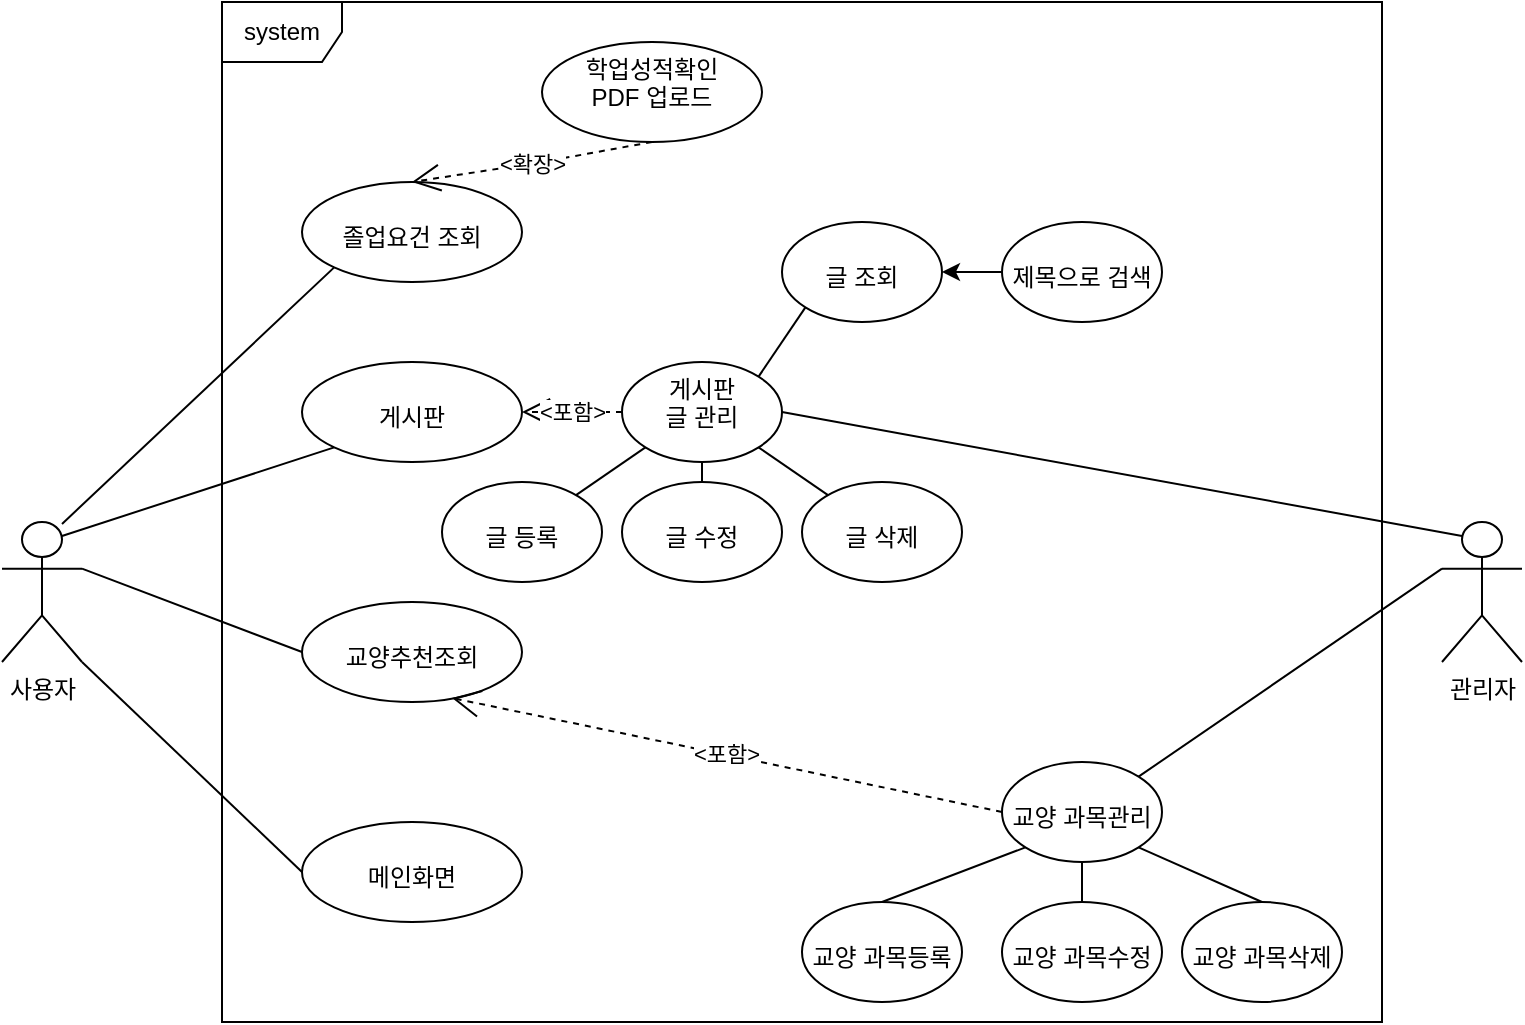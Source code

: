 <mxfile version="17.5.0" type="device"><diagram id="RCDeMw8hcTPxzPdgTysE" name="Page-1"><mxGraphModel dx="1422" dy="786" grid="1" gridSize="10" guides="1" tooltips="1" connect="1" arrows="1" fold="1" page="1" pageScale="1" pageWidth="827" pageHeight="1169" math="0" shadow="0"><root><mxCell id="0"/><mxCell id="1" parent="0"/><mxCell id="GqIvKBQ46MMJwySQH0px-18" value="system" style="shape=umlFrame;whiteSpace=wrap;html=1;" vertex="1" parent="1"><mxGeometry x="160" y="80" width="580" height="510" as="geometry"/></mxCell><mxCell id="GqIvKBQ46MMJwySQH0px-1" value="사용자&lt;br&gt;" style="shape=umlActor;verticalLabelPosition=bottom;verticalAlign=top;html=1;fontStyle=0;direction=east;flipH=0;flipV=0;" vertex="1" parent="1"><mxGeometry x="50" y="340" width="40" height="70" as="geometry"/></mxCell><mxCell id="GqIvKBQ46MMJwySQH0px-12" value="&lt;br&gt;졸업요건 조회" style="ellipse;whiteSpace=wrap;html=1;verticalAlign=top;fontStyle=0;" vertex="1" parent="1"><mxGeometry x="200" y="170" width="110" height="50" as="geometry"/></mxCell><mxCell id="GqIvKBQ46MMJwySQH0px-28" value="&lt;br&gt;게시판" style="ellipse;whiteSpace=wrap;html=1;verticalAlign=top;fontStyle=0;" vertex="1" parent="1"><mxGeometry x="200" y="260" width="110" height="50" as="geometry"/></mxCell><mxCell id="GqIvKBQ46MMJwySQH0px-29" value="&lt;br&gt;교양추천조회" style="ellipse;whiteSpace=wrap;html=1;verticalAlign=top;fontStyle=0;" vertex="1" parent="1"><mxGeometry x="200" y="380" width="110" height="50" as="geometry"/></mxCell><mxCell id="GqIvKBQ46MMJwySQH0px-30" value="&lt;br&gt;메인화면" style="ellipse;whiteSpace=wrap;html=1;verticalAlign=top;fontStyle=0;" vertex="1" parent="1"><mxGeometry x="200" y="490" width="110" height="50" as="geometry"/></mxCell><mxCell id="GqIvKBQ46MMJwySQH0px-37" value="" style="endArrow=none;html=1;rounded=0;exitX=0.75;exitY=0.014;exitDx=0;exitDy=0;exitPerimeter=0;entryX=0;entryY=1;entryDx=0;entryDy=0;" edge="1" parent="1" source="GqIvKBQ46MMJwySQH0px-1" target="GqIvKBQ46MMJwySQH0px-12"><mxGeometry width="50" height="50" relative="1" as="geometry"><mxPoint x="90" y="330" as="sourcePoint"/><mxPoint x="140" y="280" as="targetPoint"/></mxGeometry></mxCell><mxCell id="GqIvKBQ46MMJwySQH0px-38" value="" style="endArrow=none;html=1;rounded=0;entryX=0;entryY=1;entryDx=0;entryDy=0;exitX=0.75;exitY=0.1;exitDx=0;exitDy=0;exitPerimeter=0;" edge="1" parent="1" source="GqIvKBQ46MMJwySQH0px-1" target="GqIvKBQ46MMJwySQH0px-28"><mxGeometry width="50" height="50" relative="1" as="geometry"><mxPoint x="140" y="380" as="sourcePoint"/><mxPoint x="190" y="330" as="targetPoint"/></mxGeometry></mxCell><mxCell id="GqIvKBQ46MMJwySQH0px-39" value="" style="endArrow=none;html=1;rounded=0;exitX=1;exitY=0.333;exitDx=0;exitDy=0;exitPerimeter=0;entryX=0;entryY=0.5;entryDx=0;entryDy=0;" edge="1" parent="1" source="GqIvKBQ46MMJwySQH0px-1" target="GqIvKBQ46MMJwySQH0px-29"><mxGeometry width="50" height="50" relative="1" as="geometry"><mxPoint x="130" y="410" as="sourcePoint"/><mxPoint x="180" y="360" as="targetPoint"/></mxGeometry></mxCell><mxCell id="GqIvKBQ46MMJwySQH0px-40" value="" style="endArrow=none;html=1;rounded=0;exitX=1;exitY=1;exitDx=0;exitDy=0;exitPerimeter=0;entryX=0;entryY=0.5;entryDx=0;entryDy=0;" edge="1" parent="1" source="GqIvKBQ46MMJwySQH0px-1" target="GqIvKBQ46MMJwySQH0px-30"><mxGeometry width="50" height="50" relative="1" as="geometry"><mxPoint x="90" y="520" as="sourcePoint"/><mxPoint x="140" y="470" as="targetPoint"/></mxGeometry></mxCell><mxCell id="GqIvKBQ46MMJwySQH0px-42" value="학업성적확인 &lt;br&gt;PDF 업로드" style="ellipse;whiteSpace=wrap;html=1;verticalAlign=top;fontStyle=0;" vertex="1" parent="1"><mxGeometry x="320" y="100" width="110" height="50" as="geometry"/></mxCell><mxCell id="GqIvKBQ46MMJwySQH0px-43" value="&amp;lt;확장&amp;gt;" style="endArrow=open;endSize=12;dashed=1;html=1;rounded=0;exitX=0.5;exitY=1;exitDx=0;exitDy=0;entryX=0.5;entryY=0;entryDx=0;entryDy=0;" edge="1" parent="1" source="GqIvKBQ46MMJwySQH0px-42" target="GqIvKBQ46MMJwySQH0px-12"><mxGeometry width="160" relative="1" as="geometry"><mxPoint x="380" y="230" as="sourcePoint"/><mxPoint x="540" y="230" as="targetPoint"/><Array as="points"><mxPoint x="320" y="160"/></Array></mxGeometry></mxCell><mxCell id="GqIvKBQ46MMJwySQH0px-45" value="관리자&lt;br&gt;" style="shape=umlActor;verticalLabelPosition=bottom;verticalAlign=top;html=1;fontStyle=0;direction=east;flipH=0;flipV=0;" vertex="1" parent="1"><mxGeometry x="770" y="340" width="40" height="70" as="geometry"/></mxCell><mxCell id="GqIvKBQ46MMJwySQH0px-46" value="&lt;br&gt;교양 과목관리" style="ellipse;whiteSpace=wrap;html=1;verticalAlign=top;fontStyle=0;" vertex="1" parent="1"><mxGeometry x="550" y="460" width="80" height="50" as="geometry"/></mxCell><mxCell id="GqIvKBQ46MMJwySQH0px-47" value="&lt;br&gt;교양 과목삭제" style="ellipse;whiteSpace=wrap;html=1;verticalAlign=top;fontStyle=0;" vertex="1" parent="1"><mxGeometry x="640" y="530" width="80" height="50" as="geometry"/></mxCell><mxCell id="GqIvKBQ46MMJwySQH0px-48" value="&lt;br&gt;교양 과목수정" style="ellipse;whiteSpace=wrap;html=1;verticalAlign=top;fontStyle=0;" vertex="1" parent="1"><mxGeometry x="550" y="530" width="80" height="50" as="geometry"/></mxCell><mxCell id="GqIvKBQ46MMJwySQH0px-49" value="&lt;br&gt;교양 과목등록" style="ellipse;whiteSpace=wrap;html=1;verticalAlign=top;fontStyle=0;" vertex="1" parent="1"><mxGeometry x="450" y="530" width="80" height="50" as="geometry"/></mxCell><mxCell id="GqIvKBQ46MMJwySQH0px-50" value="" style="endArrow=none;html=1;rounded=0;exitX=0.5;exitY=0;exitDx=0;exitDy=0;entryX=0;entryY=1;entryDx=0;entryDy=0;" edge="1" parent="1" source="GqIvKBQ46MMJwySQH0px-49" target="GqIvKBQ46MMJwySQH0px-46"><mxGeometry width="50" height="50" relative="1" as="geometry"><mxPoint x="490" y="620" as="sourcePoint"/><mxPoint x="600" y="725" as="targetPoint"/></mxGeometry></mxCell><mxCell id="GqIvKBQ46MMJwySQH0px-51" value="" style="endArrow=none;html=1;rounded=0;exitX=0.5;exitY=0;exitDx=0;exitDy=0;entryX=0.5;entryY=1;entryDx=0;entryDy=0;" edge="1" parent="1" source="GqIvKBQ46MMJwySQH0px-48" target="GqIvKBQ46MMJwySQH0px-46"><mxGeometry width="50" height="50" relative="1" as="geometry"><mxPoint x="508.284" y="547.322" as="sourcePoint"/><mxPoint x="541.716" y="512.678" as="targetPoint"/></mxGeometry></mxCell><mxCell id="GqIvKBQ46MMJwySQH0px-52" value="" style="endArrow=none;html=1;rounded=0;exitX=0.5;exitY=0;exitDx=0;exitDy=0;entryX=1;entryY=1;entryDx=0;entryDy=0;" edge="1" parent="1" source="GqIvKBQ46MMJwySQH0px-47" target="GqIvKBQ46MMJwySQH0px-46"><mxGeometry width="50" height="50" relative="1" as="geometry"><mxPoint x="508.284" y="547.322" as="sourcePoint"/><mxPoint x="541.716" y="512.678" as="targetPoint"/></mxGeometry></mxCell><mxCell id="GqIvKBQ46MMJwySQH0px-53" value="&amp;lt;포함&amp;gt;" style="endArrow=open;endSize=12;dashed=1;html=1;rounded=0;exitX=0;exitY=0.5;exitDx=0;exitDy=0;entryX=0.682;entryY=0.96;entryDx=0;entryDy=0;entryPerimeter=0;" edge="1" parent="1" source="GqIvKBQ46MMJwySQH0px-46" target="GqIvKBQ46MMJwySQH0px-29"><mxGeometry width="160" relative="1" as="geometry"><mxPoint x="310" y="420" as="sourcePoint"/><mxPoint x="470" y="420" as="targetPoint"/></mxGeometry></mxCell><mxCell id="GqIvKBQ46MMJwySQH0px-54" value="" style="endArrow=none;html=1;rounded=0;exitX=1;exitY=0;exitDx=0;exitDy=0;entryX=0;entryY=0.333;entryDx=0;entryDy=0;entryPerimeter=0;" edge="1" parent="1" source="GqIvKBQ46MMJwySQH0px-46" target="GqIvKBQ46MMJwySQH0px-45"><mxGeometry width="50" height="50" relative="1" as="geometry"><mxPoint x="530" y="418.3" as="sourcePoint"/><mxPoint x="666.109" y="289.998" as="targetPoint"/></mxGeometry></mxCell><mxCell id="GqIvKBQ46MMJwySQH0px-55" value="게시판 &lt;br&gt;글 관리" style="ellipse;whiteSpace=wrap;html=1;verticalAlign=top;fontStyle=0;" vertex="1" parent="1"><mxGeometry x="360" y="260" width="80" height="50" as="geometry"/></mxCell><mxCell id="GqIvKBQ46MMJwySQH0px-56" value="&amp;lt;포함&amp;gt;" style="endArrow=open;endSize=12;dashed=1;html=1;rounded=0;entryX=1;entryY=0.5;entryDx=0;entryDy=0;" edge="1" parent="1" source="GqIvKBQ46MMJwySQH0px-55" target="GqIvKBQ46MMJwySQH0px-28"><mxGeometry width="160" relative="1" as="geometry"><mxPoint x="544.98" y="387" as="sourcePoint"/><mxPoint x="270" y="330" as="targetPoint"/></mxGeometry></mxCell><mxCell id="GqIvKBQ46MMJwySQH0px-57" value="&lt;br&gt;글 등록" style="ellipse;whiteSpace=wrap;html=1;verticalAlign=top;fontStyle=0;" vertex="1" parent="1"><mxGeometry x="270" y="320" width="80" height="50" as="geometry"/></mxCell><mxCell id="GqIvKBQ46MMJwySQH0px-58" value="&lt;br&gt;글 삭제" style="ellipse;whiteSpace=wrap;html=1;verticalAlign=top;fontStyle=0;" vertex="1" parent="1"><mxGeometry x="450" y="320" width="80" height="50" as="geometry"/></mxCell><mxCell id="GqIvKBQ46MMJwySQH0px-59" value="&lt;br&gt;글 수정" style="ellipse;whiteSpace=wrap;html=1;verticalAlign=top;fontStyle=0;" vertex="1" parent="1"><mxGeometry x="360" y="320" width="80" height="50" as="geometry"/></mxCell><mxCell id="GqIvKBQ46MMJwySQH0px-60" value="" style="endArrow=none;html=1;rounded=0;entryX=1;entryY=1;entryDx=0;entryDy=0;" edge="1" parent="1" source="GqIvKBQ46MMJwySQH0px-58" target="GqIvKBQ46MMJwySQH0px-55"><mxGeometry width="50" height="50" relative="1" as="geometry"><mxPoint x="480.004" y="293.992" as="sourcePoint"/><mxPoint x="631.72" y="190.003" as="targetPoint"/></mxGeometry></mxCell><mxCell id="GqIvKBQ46MMJwySQH0px-62" value="" style="endArrow=none;html=1;rounded=0;entryX=0;entryY=1;entryDx=0;entryDy=0;" edge="1" parent="1" source="GqIvKBQ46MMJwySQH0px-57" target="GqIvKBQ46MMJwySQH0px-55"><mxGeometry width="50" height="50" relative="1" as="geometry"><mxPoint x="478.284" y="233.992" as="sourcePoint"/><mxPoint x="630" y="130.003" as="targetPoint"/></mxGeometry></mxCell><mxCell id="GqIvKBQ46MMJwySQH0px-63" value="" style="endArrow=none;html=1;rounded=0;exitX=0.5;exitY=0;exitDx=0;exitDy=0;entryX=0.5;entryY=1;entryDx=0;entryDy=0;" edge="1" parent="1" source="GqIvKBQ46MMJwySQH0px-59" target="GqIvKBQ46MMJwySQH0px-55"><mxGeometry width="50" height="50" relative="1" as="geometry"><mxPoint x="500.004" y="430.002" as="sourcePoint"/><mxPoint x="651.72" y="326.013" as="targetPoint"/></mxGeometry></mxCell><mxCell id="GqIvKBQ46MMJwySQH0px-64" value="" style="endArrow=none;html=1;rounded=0;exitX=1;exitY=0.5;exitDx=0;exitDy=0;entryX=0.25;entryY=0.1;entryDx=0;entryDy=0;entryPerimeter=0;" edge="1" parent="1" source="GqIvKBQ46MMJwySQH0px-55" target="GqIvKBQ46MMJwySQH0px-45"><mxGeometry width="50" height="50" relative="1" as="geometry"><mxPoint x="570.004" y="423.992" as="sourcePoint"/><mxPoint x="770" y="360" as="targetPoint"/></mxGeometry></mxCell><mxCell id="GqIvKBQ46MMJwySQH0px-65" value="&lt;br&gt;글 조회" style="ellipse;whiteSpace=wrap;html=1;verticalAlign=top;fontStyle=0;" vertex="1" parent="1"><mxGeometry x="440" y="190" width="80" height="50" as="geometry"/></mxCell><mxCell id="GqIvKBQ46MMJwySQH0px-67" value="" style="endArrow=none;html=1;rounded=0;exitX=1;exitY=0;exitDx=0;exitDy=0;entryX=0;entryY=1;entryDx=0;entryDy=0;" edge="1" parent="1" source="GqIvKBQ46MMJwySQH0px-55" target="GqIvKBQ46MMJwySQH0px-65"><mxGeometry width="50" height="50" relative="1" as="geometry"><mxPoint x="520.004" y="266.992" as="sourcePoint"/><mxPoint x="671.72" y="163.003" as="targetPoint"/></mxGeometry></mxCell><mxCell id="GqIvKBQ46MMJwySQH0px-68" value="&lt;br&gt;제목으로 검색" style="ellipse;whiteSpace=wrap;html=1;verticalAlign=top;fontStyle=0;" vertex="1" parent="1"><mxGeometry x="550" y="190" width="80" height="50" as="geometry"/></mxCell><mxCell id="GqIvKBQ46MMJwySQH0px-69" value="" style="endArrow=classic;html=1;rounded=0;exitX=0;exitY=0.5;exitDx=0;exitDy=0;entryX=1;entryY=0.5;entryDx=0;entryDy=0;" edge="1" parent="1" source="GqIvKBQ46MMJwySQH0px-68" target="GqIvKBQ46MMJwySQH0px-65"><mxGeometry width="50" height="50" relative="1" as="geometry"><mxPoint x="550" y="410" as="sourcePoint"/><mxPoint x="600" y="360" as="targetPoint"/></mxGeometry></mxCell></root></mxGraphModel></diagram></mxfile>